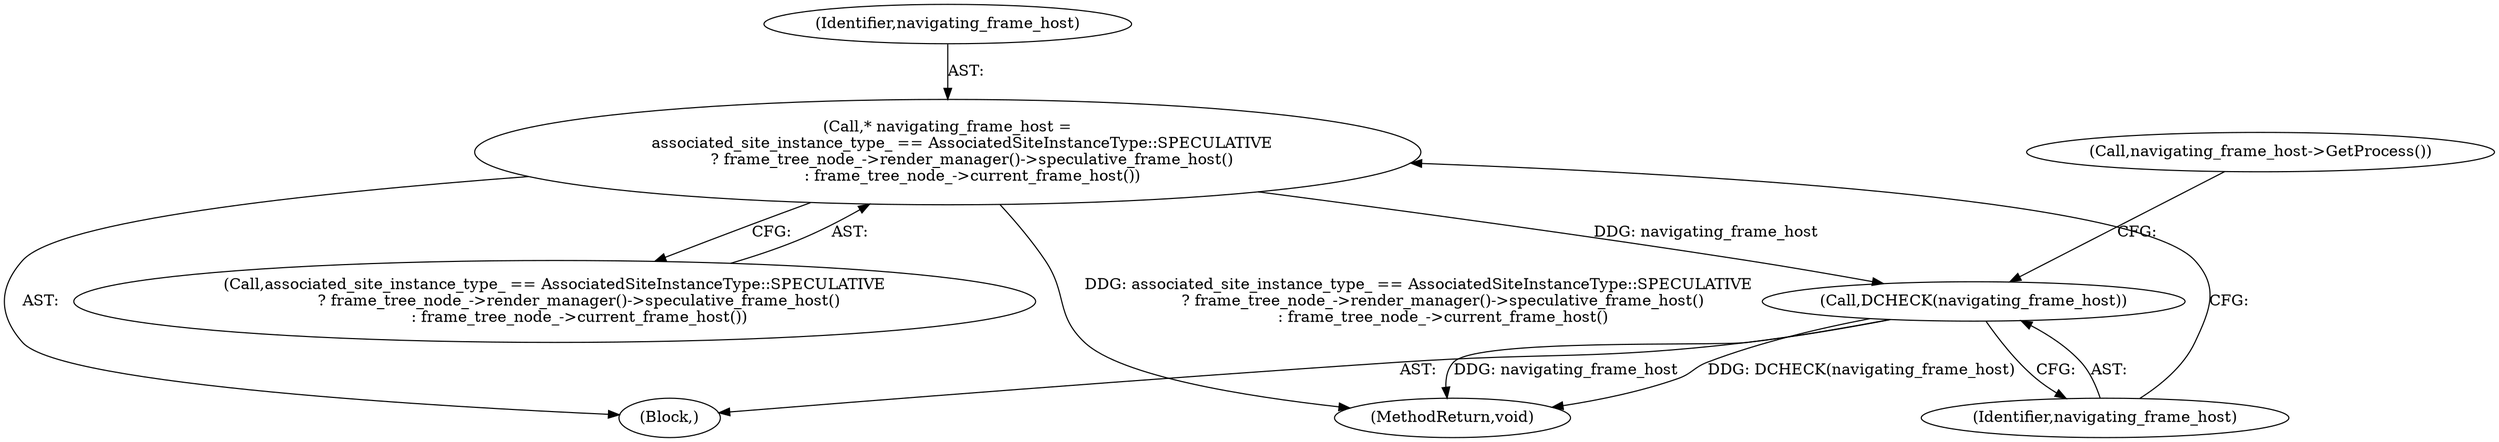 digraph "0_Chrome_8355de453bb4014b74b2db5d7ca38c5664d65d83@pointer" {
"1000177" [label="(Call,* navigating_frame_host =\n      associated_site_instance_type_ == AssociatedSiteInstanceType::SPECULATIVE\n          ? frame_tree_node_->render_manager()->speculative_frame_host()\n          : frame_tree_node_->current_frame_host())"];
"1000185" [label="(Call,DCHECK(navigating_frame_host))"];
"1000188" [label="(Call,navigating_frame_host->GetProcess())"];
"1000186" [label="(Identifier,navigating_frame_host)"];
"1000103" [label="(Block,)"];
"1000179" [label="(Call,associated_site_instance_type_ == AssociatedSiteInstanceType::SPECULATIVE\n          ? frame_tree_node_->render_manager()->speculative_frame_host()\n          : frame_tree_node_->current_frame_host())"];
"1000178" [label="(Identifier,navigating_frame_host)"];
"1000386" [label="(MethodReturn,void)"];
"1000185" [label="(Call,DCHECK(navigating_frame_host))"];
"1000177" [label="(Call,* navigating_frame_host =\n      associated_site_instance_type_ == AssociatedSiteInstanceType::SPECULATIVE\n          ? frame_tree_node_->render_manager()->speculative_frame_host()\n          : frame_tree_node_->current_frame_host())"];
"1000177" -> "1000103"  [label="AST: "];
"1000177" -> "1000179"  [label="CFG: "];
"1000178" -> "1000177"  [label="AST: "];
"1000179" -> "1000177"  [label="AST: "];
"1000186" -> "1000177"  [label="CFG: "];
"1000177" -> "1000386"  [label="DDG: associated_site_instance_type_ == AssociatedSiteInstanceType::SPECULATIVE\n          ? frame_tree_node_->render_manager()->speculative_frame_host()\n          : frame_tree_node_->current_frame_host()"];
"1000177" -> "1000185"  [label="DDG: navigating_frame_host"];
"1000185" -> "1000103"  [label="AST: "];
"1000185" -> "1000186"  [label="CFG: "];
"1000186" -> "1000185"  [label="AST: "];
"1000188" -> "1000185"  [label="CFG: "];
"1000185" -> "1000386"  [label="DDG: navigating_frame_host"];
"1000185" -> "1000386"  [label="DDG: DCHECK(navigating_frame_host)"];
}
